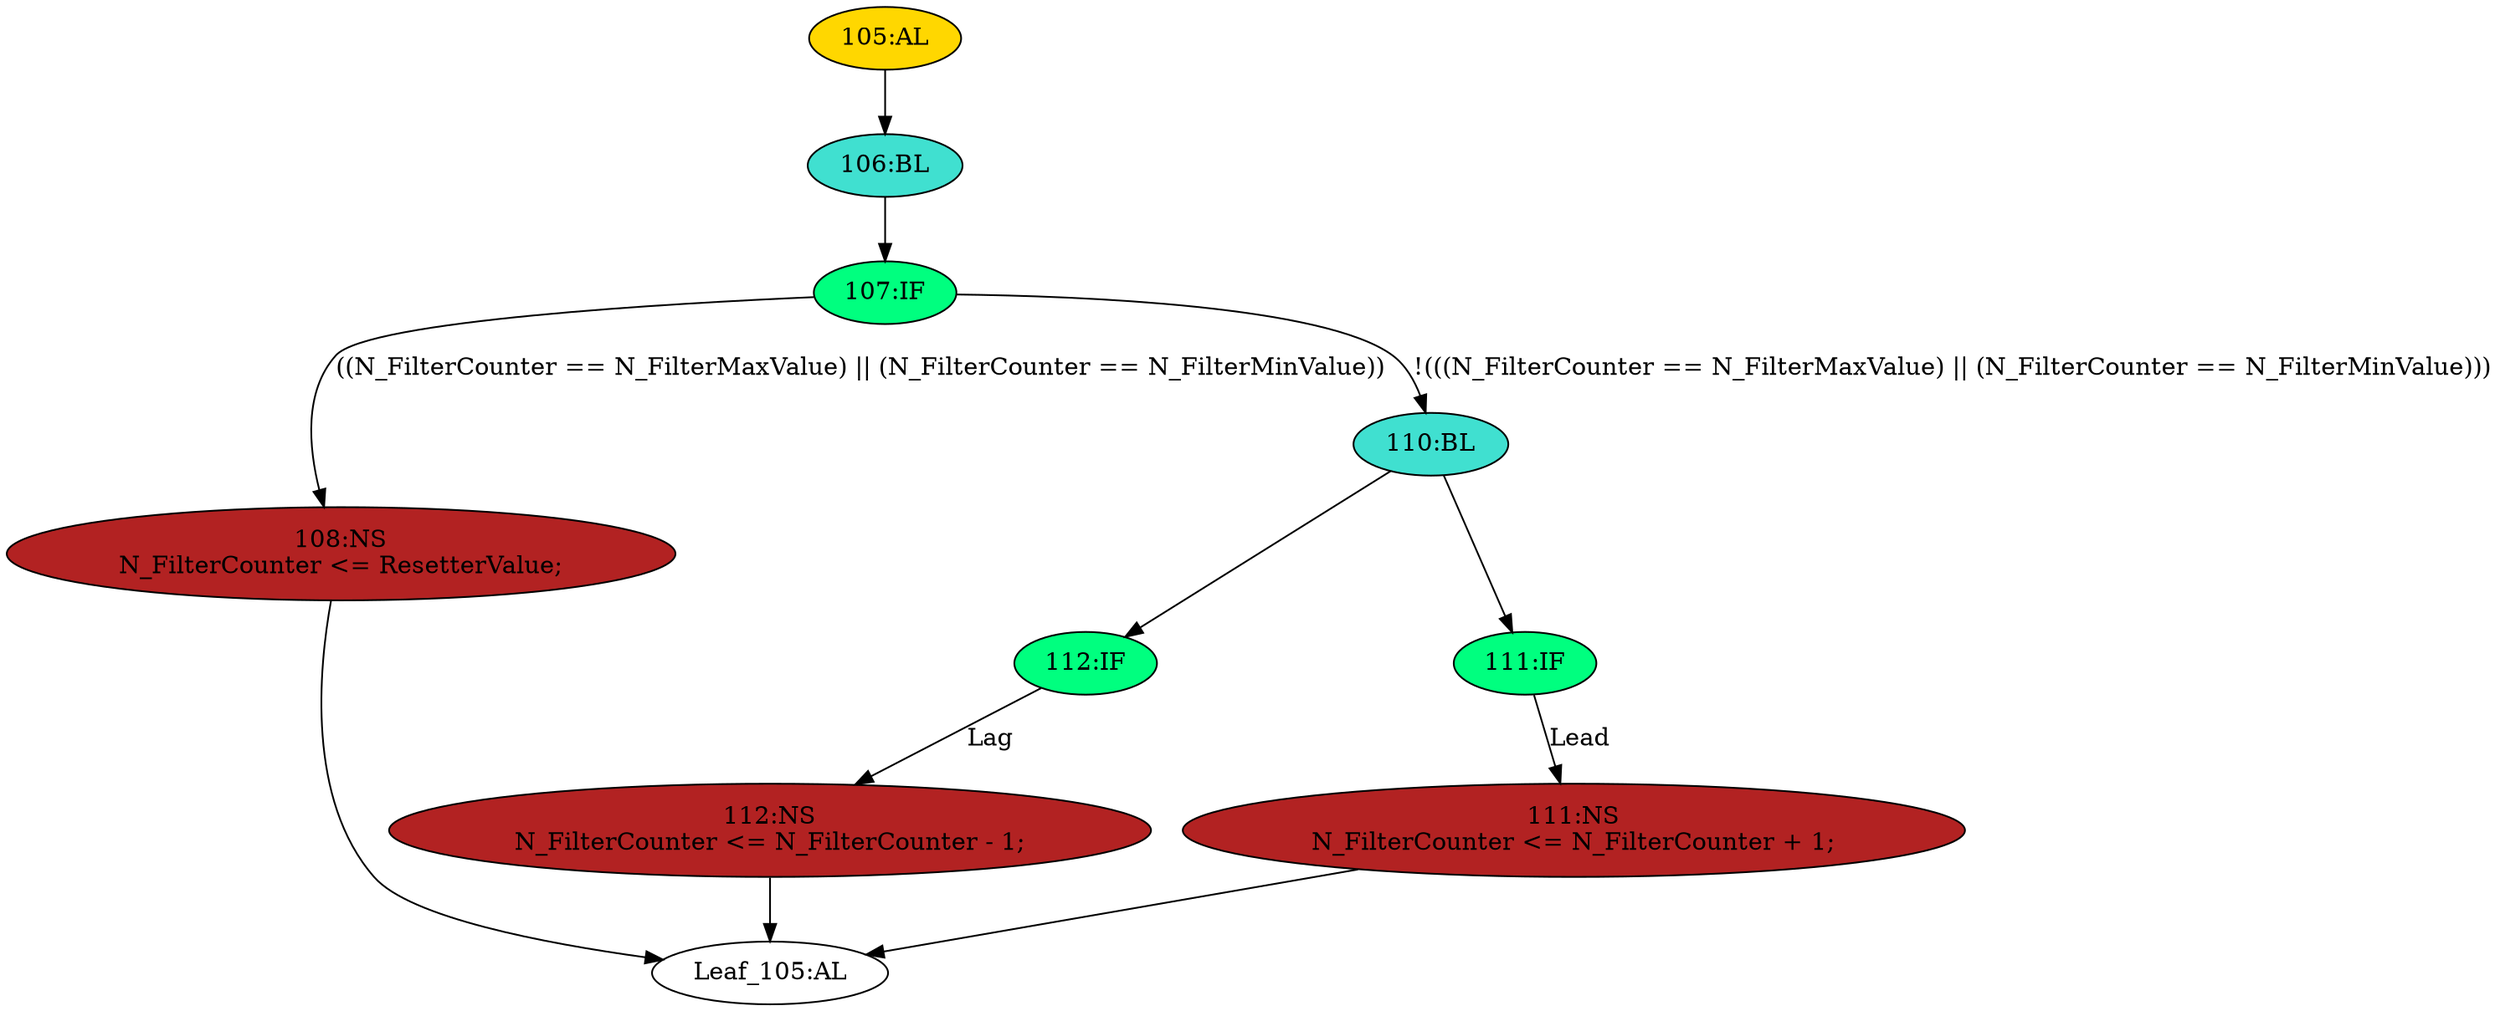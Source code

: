 strict digraph "" {
	node [label="\N"];
	"112:NS"	 [ast="<pyverilog.vparser.ast.NonblockingSubstitution object at 0x7ff0411de8d0>",
		fillcolor=firebrick,
		label="112:NS
N_FilterCounter <= N_FilterCounter - 1;",
		statements="[<pyverilog.vparser.ast.NonblockingSubstitution object at 0x7ff0411de8d0>]",
		style=filled,
		typ=NonblockingSubstitution];
	"Leaf_105:AL"	 [def_var="['N_FilterCounter']",
		label="Leaf_105:AL"];
	"112:NS" -> "Leaf_105:AL"	 [cond="[]",
		lineno=None];
	"108:NS"	 [ast="<pyverilog.vparser.ast.NonblockingSubstitution object at 0x7ff061cd94d0>",
		fillcolor=firebrick,
		label="108:NS
N_FilterCounter <= ResetterValue;",
		statements="[<pyverilog.vparser.ast.NonblockingSubstitution object at 0x7ff061cd94d0>]",
		style=filled,
		typ=NonblockingSubstitution];
	"108:NS" -> "Leaf_105:AL"	 [cond="[]",
		lineno=None];
	"105:AL"	 [ast="<pyverilog.vparser.ast.Always object at 0x7ff061cd9710>",
		clk_sens=True,
		fillcolor=gold,
		label="105:AL",
		sens="['MainClock']",
		statements="[]",
		style=filled,
		typ=Always,
		use_var="['Lead', 'N_FilterMaxValue', 'Lag', 'ResetterValue', 'N_FilterMinValue', 'N_FilterCounter']"];
	"106:BL"	 [ast="<pyverilog.vparser.ast.Block object at 0x7ff061cd9890>",
		fillcolor=turquoise,
		label="106:BL",
		statements="[]",
		style=filled,
		typ=Block];
	"105:AL" -> "106:BL"	 [cond="[]",
		lineno=None];
	"111:NS"	 [ast="<pyverilog.vparser.ast.NonblockingSubstitution object at 0x7ff061cd9990>",
		fillcolor=firebrick,
		label="111:NS
N_FilterCounter <= N_FilterCounter + 1;",
		statements="[<pyverilog.vparser.ast.NonblockingSubstitution object at 0x7ff061cd9990>]",
		style=filled,
		typ=NonblockingSubstitution];
	"111:NS" -> "Leaf_105:AL"	 [cond="[]",
		lineno=None];
	"107:IF"	 [ast="<pyverilog.vparser.ast.IfStatement object at 0x7ff061cd9850>",
		fillcolor=springgreen,
		label="107:IF",
		statements="[]",
		style=filled,
		typ=IfStatement];
	"106:BL" -> "107:IF"	 [cond="[]",
		lineno=None];
	"112:IF"	 [ast="<pyverilog.vparser.ast.IfStatement object at 0x7ff061cd9c10>",
		fillcolor=springgreen,
		label="112:IF",
		statements="[]",
		style=filled,
		typ=IfStatement];
	"112:IF" -> "112:NS"	 [cond="['Lag']",
		label=Lag,
		lineno=112];
	"110:BL"	 [ast="<pyverilog.vparser.ast.Block object at 0x7ff061cd9950>",
		fillcolor=turquoise,
		label="110:BL",
		statements="[]",
		style=filled,
		typ=Block];
	"110:BL" -> "112:IF"	 [cond="[]",
		lineno=None];
	"111:IF"	 [ast="<pyverilog.vparser.ast.IfStatement object at 0x7ff061cd9910>",
		fillcolor=springgreen,
		label="111:IF",
		statements="[]",
		style=filled,
		typ=IfStatement];
	"110:BL" -> "111:IF"	 [cond="[]",
		lineno=None];
	"107:IF" -> "108:NS"	 [cond="['N_FilterCounter', 'N_FilterMaxValue', 'N_FilterCounter', 'N_FilterMinValue']",
		label="((N_FilterCounter == N_FilterMaxValue) || (N_FilterCounter == N_FilterMinValue))",
		lineno=107];
	"107:IF" -> "110:BL"	 [cond="['N_FilterCounter', 'N_FilterMaxValue', 'N_FilterCounter', 'N_FilterMinValue']",
		label="!(((N_FilterCounter == N_FilterMaxValue) || (N_FilterCounter == N_FilterMinValue)))",
		lineno=107];
	"111:IF" -> "111:NS"	 [cond="['Lead']",
		label=Lead,
		lineno=111];
}
